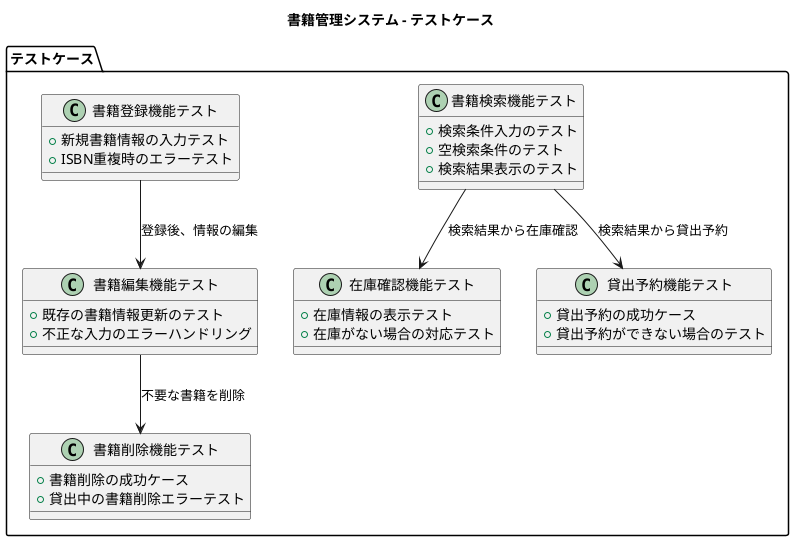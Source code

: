 @startuml
title 書籍管理システム - テストケース

package "テストケース" {
    class "書籍検索機能テスト" {
        + 検索条件入力のテスト
        + 空検索条件のテスト
        + 検索結果表示のテスト
    }

    class "在庫確認機能テスト" {
        + 在庫情報の表示テスト
        + 在庫がない場合の対応テスト
    }

    class "貸出予約機能テスト" {
        + 貸出予約の成功ケース
        + 貸出予約ができない場合のテスト
    }

    class "書籍登録機能テスト" {
        + 新規書籍情報の入力テスト
        + ISBN重複時のエラーテスト
    }

    class "書籍編集機能テスト" {
        + 既存の書籍情報更新のテスト
        + 不正な入力のエラーハンドリング
    }

    class "書籍削除機能テスト" {
        + 書籍削除の成功ケース
        + 貸出中の書籍削除エラーテスト
    }
}

書籍検索機能テスト --> 在庫確認機能テスト : 検索結果から在庫確認
書籍検索機能テスト --> 貸出予約機能テスト : 検索結果から貸出予約
書籍登録機能テスト --> 書籍編集機能テスト : 登録後、情報の編集
書籍編集機能テスト --> 書籍削除機能テスト : 不要な書籍を削除
@enduml